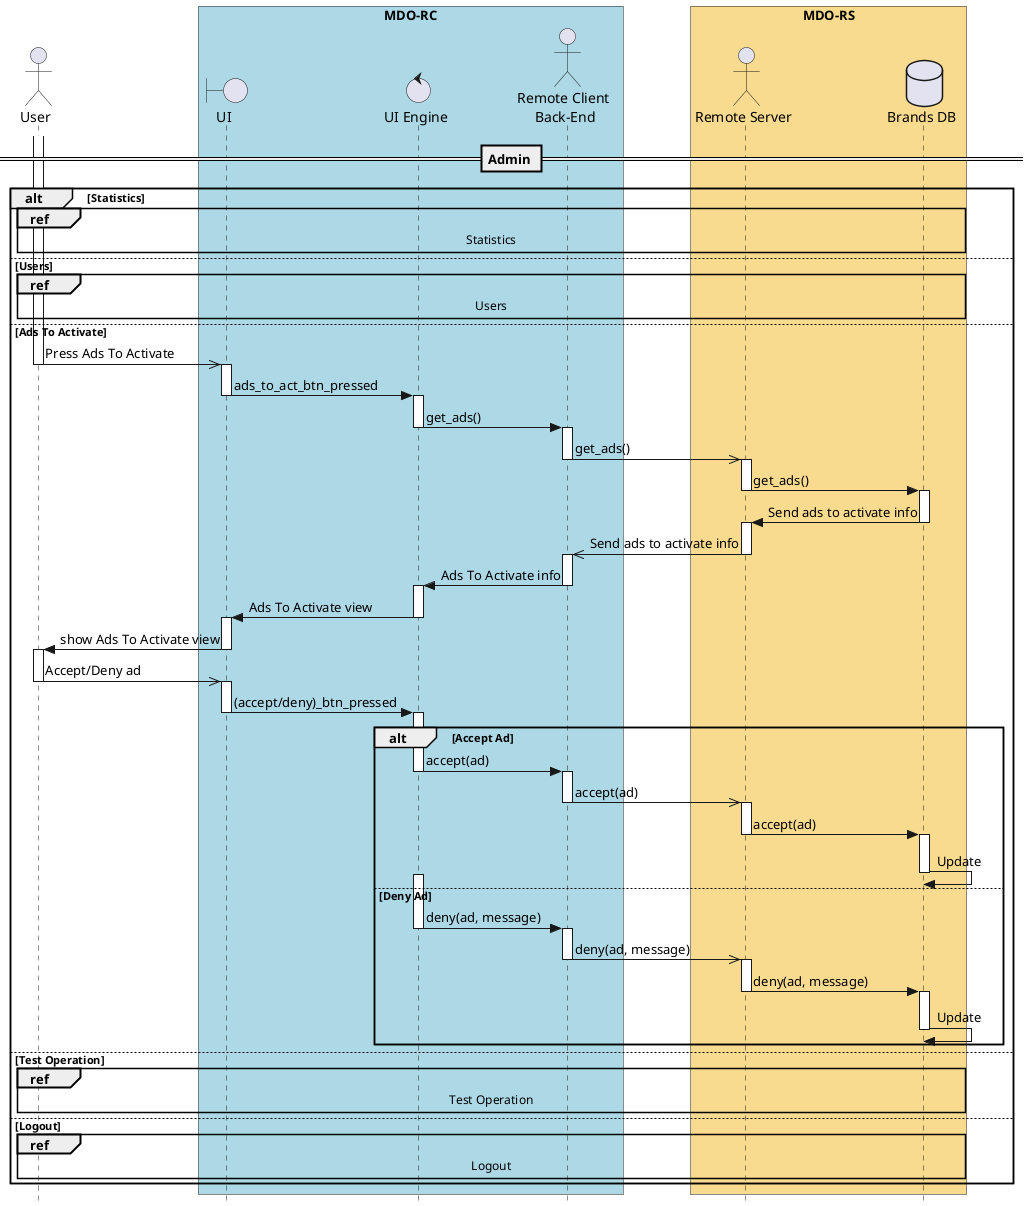   @startuml
  ' ---------- SETUP ----------------
  ' strict uml style and hide footboxes
  skinparam style strictuml
  hide footbox
  ' for anchors and duration this may be required (uncomment)
  ' !pragma teoz true

  ' ---------- Declaring participants
  ' participant Participant as Foo
  
  actor User
  box "MDO-RC" #LightBlue
  boundary "UI" as UI
  control "UI Engine" as UIE
  actor "Remote Client \nBack-End" as RC
  endbox
  box "MDO-RS" #f9db8f
  actor "Remote Server" as RS
  database "Brands DB" as BrandDB
  endbox
  ' entity      Entity      as Foo4
  ' database    Database    as Foo5
  ' collections Collections as Foo6
  ' queue       Queue       as Foo7

  ' async message
  ' == Application start ==
  ' activate User
  ' User ->> UI: starts app 
  ' deactivate User
  ' activate UI
  ' UI -> User: Show Login view
  ' deactivate UI
''
  == Admin ==
  alt Statistics
   ref over User, UI, UIE, RC, RS, BrandDB: Statistics
  else  Users
   ref over User, UI, UIE, RC, RS, BrandDB: Users
  else Ads To Activate
   activate User
   User ->> UI : Press Ads To Activate
   deactivate User
   activate UI
   UI -> UIE : ads_to_act_btn_pressed
   deactivate UI
   activate UIE
   UIE -> RC : get_ads()
   deactivate UIE
   activate RC
   RC ->> RS : get_ads()
   deactivate RC
   activate RS
   RS -> BrandDB : get_ads()
   deactivate RS
   activate BrandDB
   BrandDB -> RS : Send ads to activate info
   deactivate BrandDB
   activate RS
   RS ->> RC : Send ads to activate info
   deactivate RS
   activate RC
   RC -> UIE : Ads To Activate info
   deactivate RC
   activate UIE
   UIE -> UI : Ads To Activate view
   deactivate UIE
   activate UI
   UI -> User : show Ads To Activate view
   deactivate UI
   activate User
   User ->> UI : Accept/Deny ad
   deactivate User
   activate UI
   UI -> UIE : (accept/deny)_btn_pressed
   deactivate UI
   alt Accept Ad
     activate UIE
     UIE -> RC : accept(ad)
     deactivate UIE
     activate RC
     RC ->> RS : accept(ad)
     deactivate RC
     activate RS
     RS -> BrandDB : accept(ad)
     deactivate RS
     activate BrandDB
     BrandDB -> BrandDB : Update
     deactivate BrandDB
   else Deny Ad
     activate UIE
     UIE -> RC : deny(ad, message)
     deactivate UIE
     activate RC
     RC ->> RS : deny(ad, message)
     deactivate RC
     activate RS
     RS -> BrandDB : deny(ad, message)
     deactivate RS
     activate BrandDB
     BrandDB -> BrandDB : Update
     deactivate BrandDB
   end
  else Test Operation
    ref over User, UI, UIE, RC, RS, BrandDB: Test Operation 
  else Logout
    ref over User, UI, UIE, RC, RS, BrandDB: Logout
   'activate User
   'User ->> UI : Press Logout
   'deactivate User
   'activate UI
   'UI -> UIE : logout_btn_pressed
   'deactivate UI
   'activate UIE
   'UIE -> RC : logout()
   'deactivate UIE
   'RC -> RC : logout()
  end
''
  deactivate User
  activate UI
  deactivate UI
  activate UIE
@enduml
